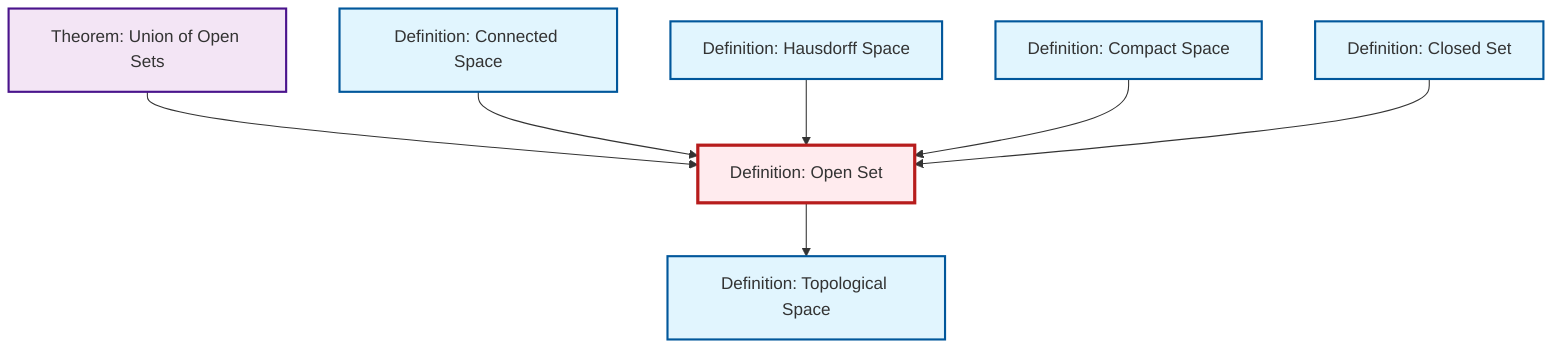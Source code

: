 graph TD
    classDef definition fill:#e1f5fe,stroke:#01579b,stroke-width:2px
    classDef theorem fill:#f3e5f5,stroke:#4a148c,stroke-width:2px
    classDef axiom fill:#fff3e0,stroke:#e65100,stroke-width:2px
    classDef example fill:#e8f5e9,stroke:#1b5e20,stroke-width:2px
    classDef current fill:#ffebee,stroke:#b71c1c,stroke-width:3px
    def-open-set["Definition: Open Set"]:::definition
    def-hausdorff["Definition: Hausdorff Space"]:::definition
    def-closed-set["Definition: Closed Set"]:::definition
    def-compact["Definition: Compact Space"]:::definition
    thm-union-open-sets["Theorem: Union of Open Sets"]:::theorem
    def-topological-space["Definition: Topological Space"]:::definition
    def-connected["Definition: Connected Space"]:::definition
    thm-union-open-sets --> def-open-set
    def-open-set --> def-topological-space
    def-connected --> def-open-set
    def-hausdorff --> def-open-set
    def-compact --> def-open-set
    def-closed-set --> def-open-set
    class def-open-set current